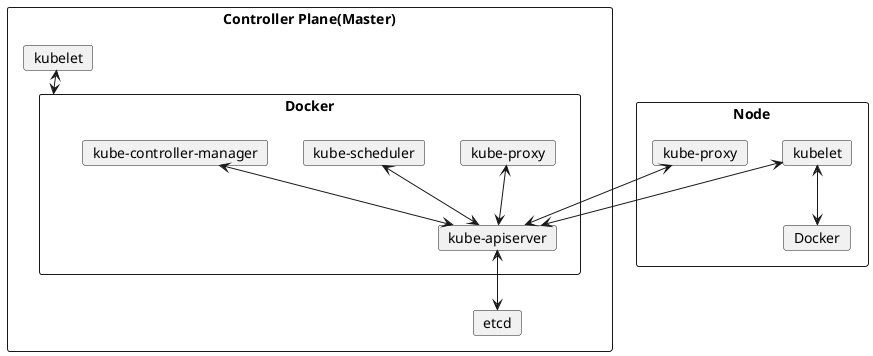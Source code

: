 @startuml

'skinparam linetype ortho
!include <tupadr3/common>
!include <tupadr3/govicons/user>

rectangle "Controller Plane(Master)" as master {
	card "kubelet" as master_kubelet {
	}

	card etcd {
	}

	rectangle "Docker" as master_docker {
		card "kube-proxy" as master_kube_proxy {
		}
		card "kube-scheduler" as kube_scheduler {
		}
		card "kube-controller-manager" as kube_controller_manager {
		}
		card "kube-apiserver" as kube_apiserver {
		}

	}

	master_kubelet <--> master_docker
	kube_scheduler <--> kube_apiserver
	kube_controller_manager <--> kube_apiserver
	master_kube_proxy <--> kube_apiserver
	kube_apiserver <--> etcd
}

rectangle Node {
	card "kubelet" as node_kubelet {
	}

	card "Docker" as node_docker {
	}

	card "kube-proxy" as node_kube_proxy {
	}

	node_kubelet <--> node_docker
}

node_kubelet <--> kube_apiserver
node_kube_proxy <--> kube_apiserver


'master_kubelet --> master_docker
'kube-scheduler --> kube-apiserver
'kube-controller-manager --> kube-apiserver
'master_kube-proxy --> kube-apiserver
'kube-apiserver --> etcd


@enduml